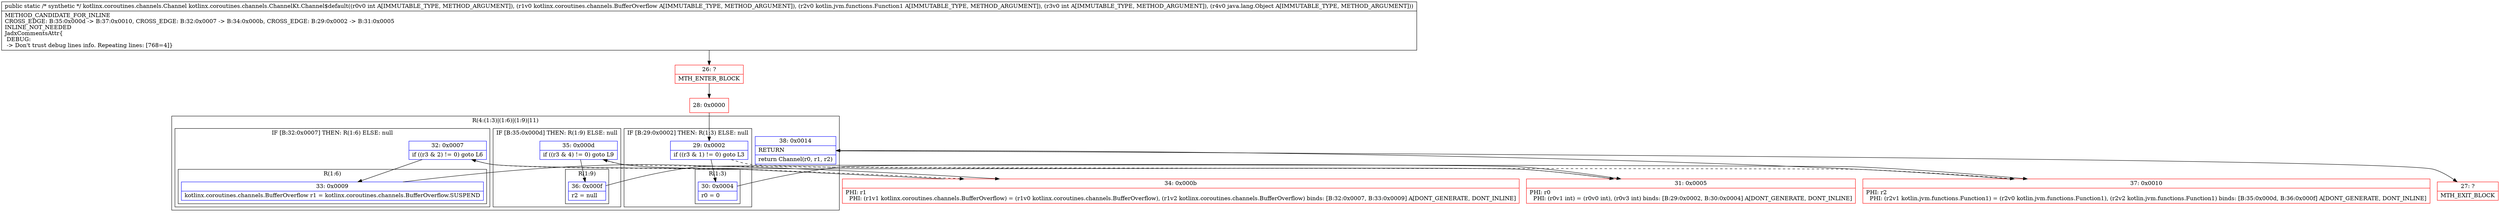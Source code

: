digraph "CFG forkotlinx.coroutines.channels.ChannelKt.Channel$default(ILkotlinx\/coroutines\/channels\/BufferOverflow;Lkotlin\/jvm\/functions\/Function1;ILjava\/lang\/Object;)Lkotlinx\/coroutines\/channels\/Channel;" {
subgraph cluster_Region_1465456487 {
label = "R(4:(1:3)|(1:6)|(1:9)|11)";
node [shape=record,color=blue];
subgraph cluster_IfRegion_1494250436 {
label = "IF [B:29:0x0002] THEN: R(1:3) ELSE: null";
node [shape=record,color=blue];
Node_29 [shape=record,label="{29\:\ 0x0002|if ((r3 & 1) != 0) goto L3\l}"];
subgraph cluster_Region_1745151709 {
label = "R(1:3)";
node [shape=record,color=blue];
Node_30 [shape=record,label="{30\:\ 0x0004|r0 = 0\l}"];
}
}
subgraph cluster_IfRegion_610728389 {
label = "IF [B:32:0x0007] THEN: R(1:6) ELSE: null";
node [shape=record,color=blue];
Node_32 [shape=record,label="{32\:\ 0x0007|if ((r3 & 2) != 0) goto L6\l}"];
subgraph cluster_Region_991637505 {
label = "R(1:6)";
node [shape=record,color=blue];
Node_33 [shape=record,label="{33\:\ 0x0009|kotlinx.coroutines.channels.BufferOverflow r1 = kotlinx.coroutines.channels.BufferOverflow.SUSPEND\l}"];
}
}
subgraph cluster_IfRegion_1641020149 {
label = "IF [B:35:0x000d] THEN: R(1:9) ELSE: null";
node [shape=record,color=blue];
Node_35 [shape=record,label="{35\:\ 0x000d|if ((r3 & 4) != 0) goto L9\l}"];
subgraph cluster_Region_783473183 {
label = "R(1:9)";
node [shape=record,color=blue];
Node_36 [shape=record,label="{36\:\ 0x000f|r2 = null\l}"];
}
}
Node_38 [shape=record,label="{38\:\ 0x0014|RETURN\l|return Channel(r0, r1, r2)\l}"];
}
Node_26 [shape=record,color=red,label="{26\:\ ?|MTH_ENTER_BLOCK\l}"];
Node_28 [shape=record,color=red,label="{28\:\ 0x0000}"];
Node_31 [shape=record,color=red,label="{31\:\ 0x0005|PHI: r0 \l  PHI: (r0v1 int) = (r0v0 int), (r0v3 int) binds: [B:29:0x0002, B:30:0x0004] A[DONT_GENERATE, DONT_INLINE]\l}"];
Node_34 [shape=record,color=red,label="{34\:\ 0x000b|PHI: r1 \l  PHI: (r1v1 kotlinx.coroutines.channels.BufferOverflow) = (r1v0 kotlinx.coroutines.channels.BufferOverflow), (r1v2 kotlinx.coroutines.channels.BufferOverflow) binds: [B:32:0x0007, B:33:0x0009] A[DONT_GENERATE, DONT_INLINE]\l}"];
Node_37 [shape=record,color=red,label="{37\:\ 0x0010|PHI: r2 \l  PHI: (r2v1 kotlin.jvm.functions.Function1) = (r2v0 kotlin.jvm.functions.Function1), (r2v2 kotlin.jvm.functions.Function1) binds: [B:35:0x000d, B:36:0x000f] A[DONT_GENERATE, DONT_INLINE]\l}"];
Node_27 [shape=record,color=red,label="{27\:\ ?|MTH_EXIT_BLOCK\l}"];
MethodNode[shape=record,label="{public static \/* synthetic *\/ kotlinx.coroutines.channels.Channel kotlinx.coroutines.channels.ChannelKt.Channel$default((r0v0 int A[IMMUTABLE_TYPE, METHOD_ARGUMENT]), (r1v0 kotlinx.coroutines.channels.BufferOverflow A[IMMUTABLE_TYPE, METHOD_ARGUMENT]), (r2v0 kotlin.jvm.functions.Function1 A[IMMUTABLE_TYPE, METHOD_ARGUMENT]), (r3v0 int A[IMMUTABLE_TYPE, METHOD_ARGUMENT]), (r4v0 java.lang.Object A[IMMUTABLE_TYPE, METHOD_ARGUMENT]))  | METHOD_CANDIDATE_FOR_INLINE\lCROSS_EDGE: B:35:0x000d \-\> B:37:0x0010, CROSS_EDGE: B:32:0x0007 \-\> B:34:0x000b, CROSS_EDGE: B:29:0x0002 \-\> B:31:0x0005\lINLINE_NOT_NEEDED\lJadxCommentsAttr\{\l DEBUG: \l \-\> Don't trust debug lines info. Repeating lines: [768=4]\}\l}"];
MethodNode -> Node_26;Node_29 -> Node_30;
Node_29 -> Node_31[style=dashed];
Node_30 -> Node_31;
Node_32 -> Node_33;
Node_32 -> Node_34[style=dashed];
Node_33 -> Node_34;
Node_35 -> Node_36;
Node_35 -> Node_37[style=dashed];
Node_36 -> Node_37;
Node_38 -> Node_27;
Node_26 -> Node_28;
Node_28 -> Node_29;
Node_31 -> Node_32;
Node_34 -> Node_35;
Node_37 -> Node_38;
}

